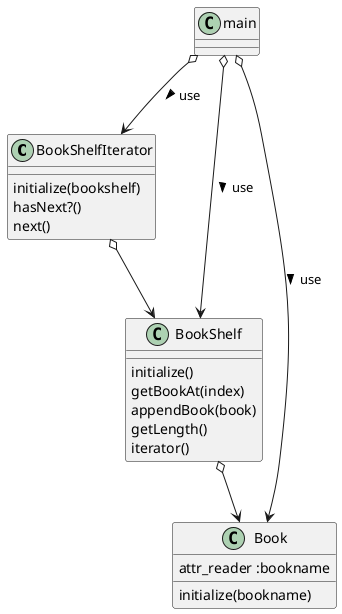 @startuml
class BookShelfIterator {
  initialize(bookshelf)
  hasNext?()
  next()
}
class BookShelf {
  initialize()
  getBookAt(index)
  appendBook(book)
  getLength()
  iterator()
}
class Book {
  attr_reader :bookname
  initialize(bookname)
}

main o--> Book : use >
main o--> BookShelf : use >
main o--> BookShelfIterator : use >
BookShelfIterator o--> BookShelf
BookShelf o--> Book

@enduml